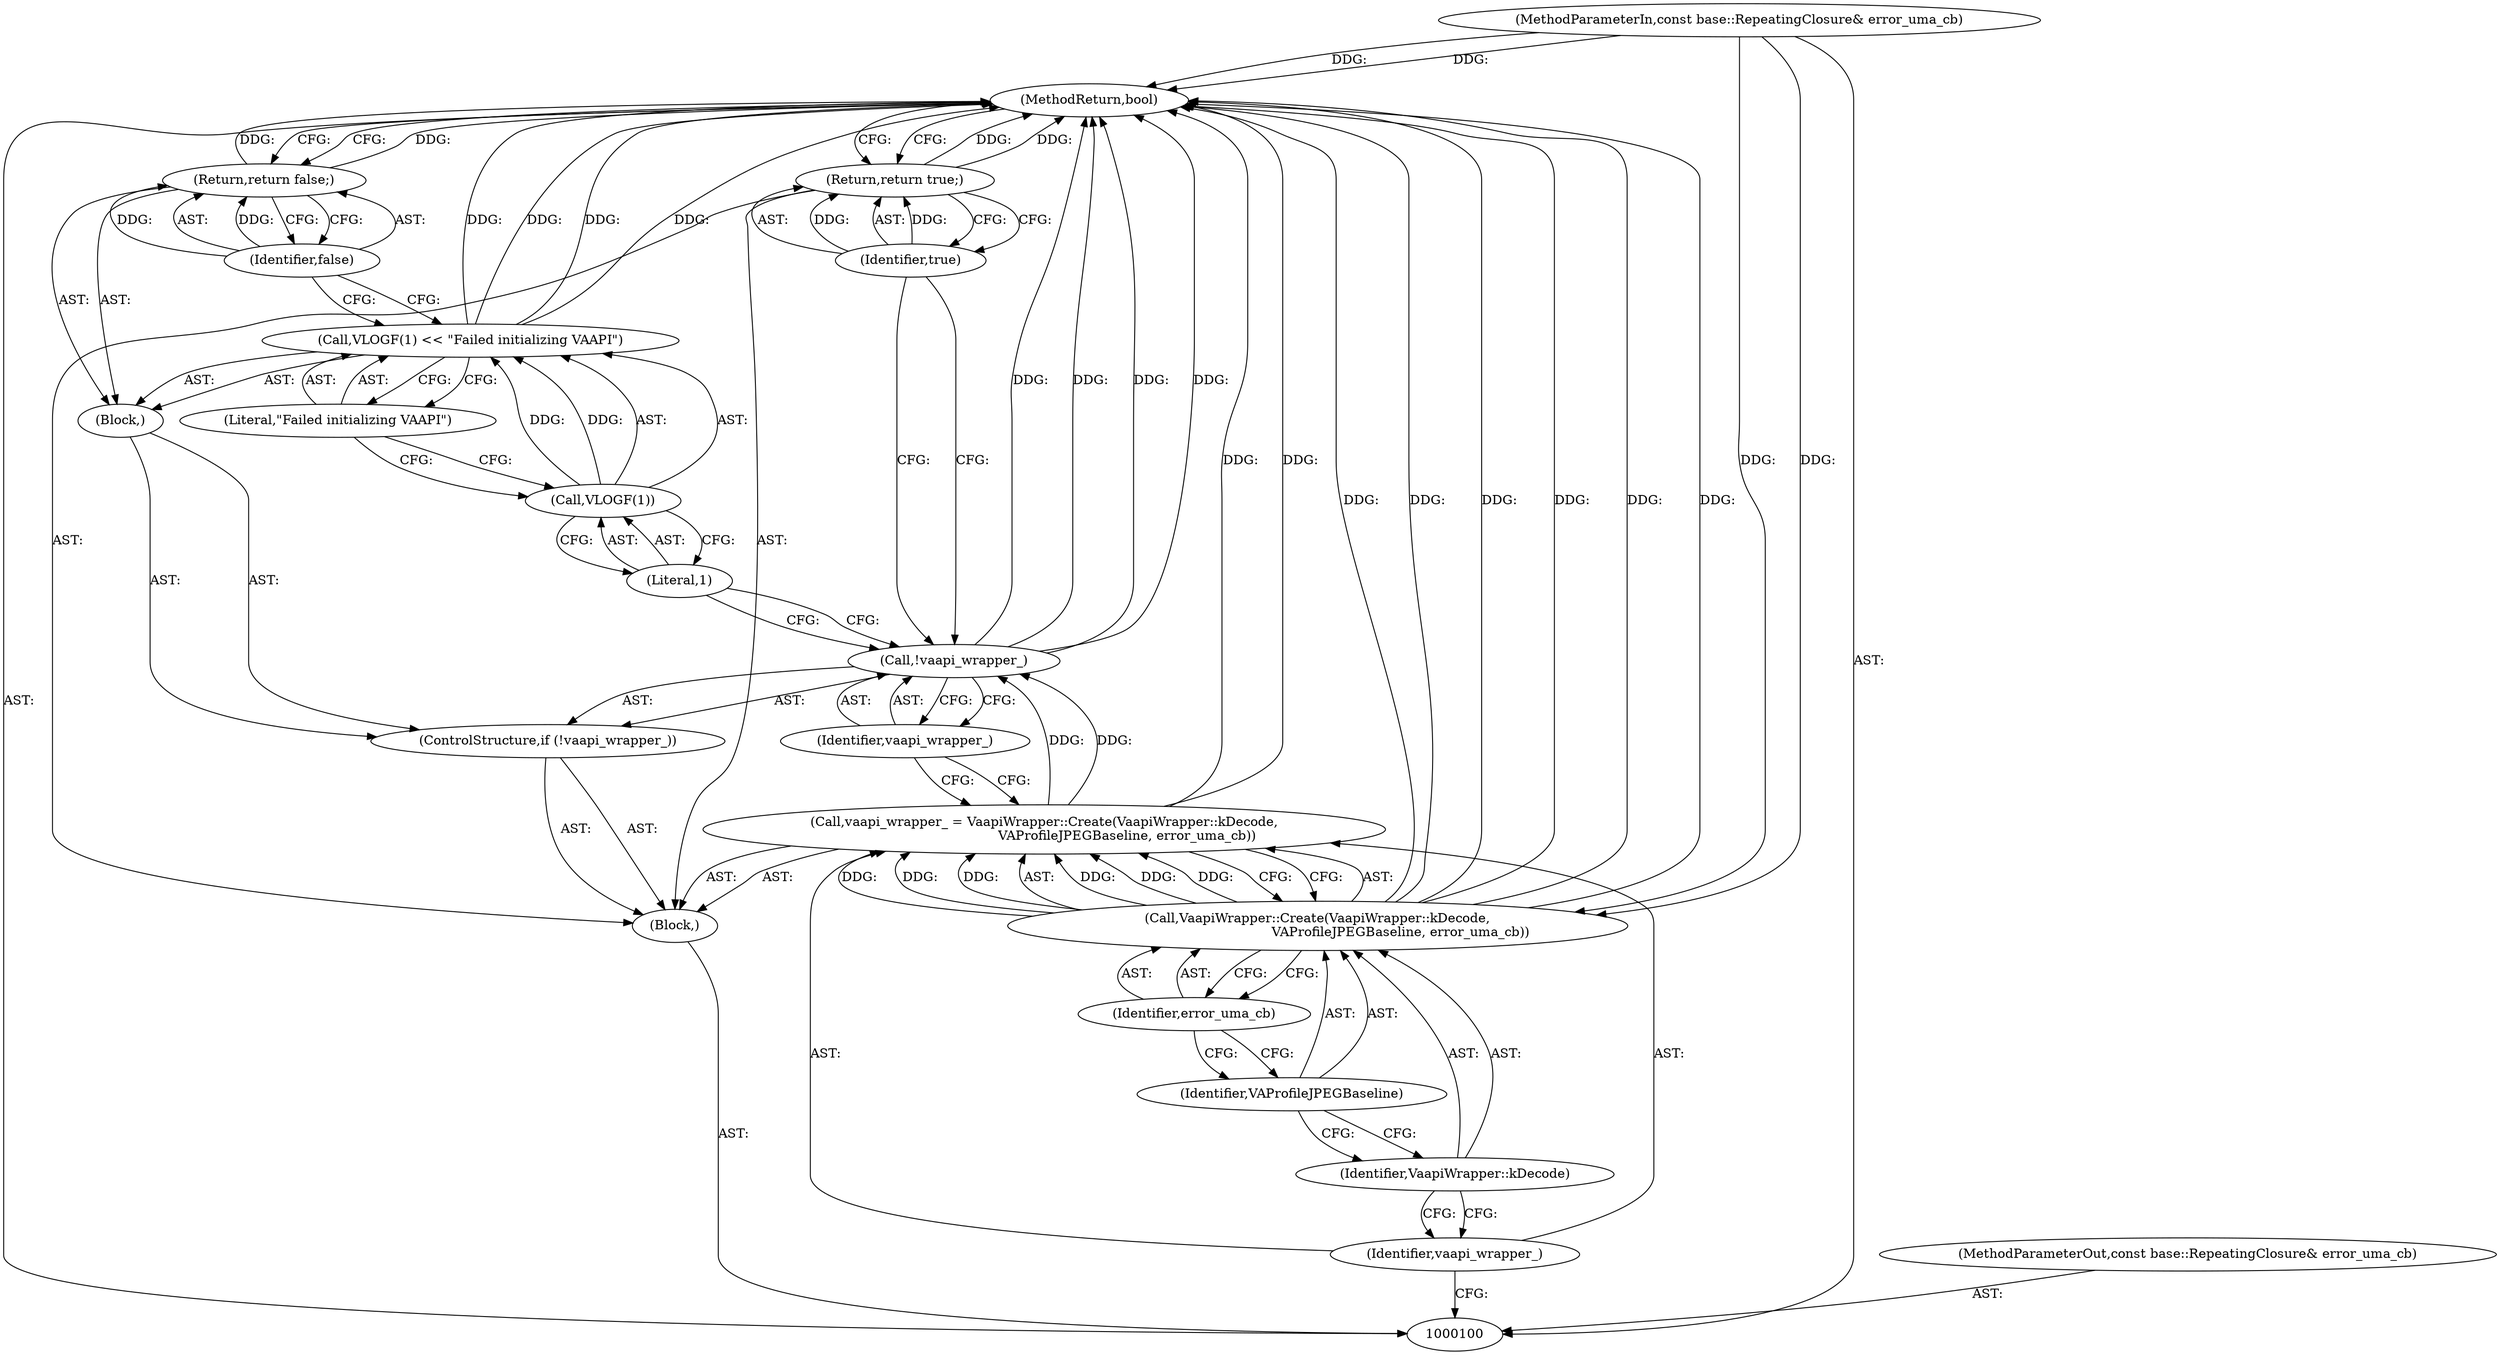 digraph "1_Chrome_f283cdf7c850f3db923a5303c7e01bd929d4117f" {
"1000121" [label="(MethodReturn,bool)"];
"1000101" [label="(MethodParameterIn,const base::RepeatingClosure& error_uma_cb)"];
"1000153" [label="(MethodParameterOut,const base::RepeatingClosure& error_uma_cb)"];
"1000102" [label="(Block,)"];
"1000105" [label="(Call,VaapiWrapper::Create(VaapiWrapper::kDecode,\n                                        VAProfileJPEGBaseline, error_uma_cb))"];
"1000103" [label="(Call,vaapi_wrapper_ = VaapiWrapper::Create(VaapiWrapper::kDecode,\n                                        VAProfileJPEGBaseline, error_uma_cb))"];
"1000104" [label="(Identifier,vaapi_wrapper_)"];
"1000106" [label="(Identifier,VaapiWrapper::kDecode)"];
"1000107" [label="(Identifier,VAProfileJPEGBaseline)"];
"1000108" [label="(Identifier,error_uma_cb)"];
"1000109" [label="(ControlStructure,if (!vaapi_wrapper_))"];
"1000112" [label="(Block,)"];
"1000110" [label="(Call,!vaapi_wrapper_)"];
"1000111" [label="(Identifier,vaapi_wrapper_)"];
"1000115" [label="(Literal,1)"];
"1000116" [label="(Literal,\"Failed initializing VAAPI\")"];
"1000113" [label="(Call,VLOGF(1) << \"Failed initializing VAAPI\")"];
"1000114" [label="(Call,VLOGF(1))"];
"1000118" [label="(Identifier,false)"];
"1000117" [label="(Return,return false;)"];
"1000119" [label="(Return,return true;)"];
"1000120" [label="(Identifier,true)"];
"1000121" -> "1000100"  [label="AST: "];
"1000121" -> "1000117"  [label="CFG: "];
"1000121" -> "1000119"  [label="CFG: "];
"1000117" -> "1000121"  [label="DDG: "];
"1000105" -> "1000121"  [label="DDG: "];
"1000105" -> "1000121"  [label="DDG: "];
"1000105" -> "1000121"  [label="DDG: "];
"1000103" -> "1000121"  [label="DDG: "];
"1000113" -> "1000121"  [label="DDG: "];
"1000113" -> "1000121"  [label="DDG: "];
"1000110" -> "1000121"  [label="DDG: "];
"1000110" -> "1000121"  [label="DDG: "];
"1000101" -> "1000121"  [label="DDG: "];
"1000119" -> "1000121"  [label="DDG: "];
"1000101" -> "1000100"  [label="AST: "];
"1000101" -> "1000121"  [label="DDG: "];
"1000101" -> "1000105"  [label="DDG: "];
"1000153" -> "1000100"  [label="AST: "];
"1000102" -> "1000100"  [label="AST: "];
"1000103" -> "1000102"  [label="AST: "];
"1000109" -> "1000102"  [label="AST: "];
"1000119" -> "1000102"  [label="AST: "];
"1000105" -> "1000103"  [label="AST: "];
"1000105" -> "1000108"  [label="CFG: "];
"1000106" -> "1000105"  [label="AST: "];
"1000107" -> "1000105"  [label="AST: "];
"1000108" -> "1000105"  [label="AST: "];
"1000103" -> "1000105"  [label="CFG: "];
"1000105" -> "1000121"  [label="DDG: "];
"1000105" -> "1000121"  [label="DDG: "];
"1000105" -> "1000121"  [label="DDG: "];
"1000105" -> "1000103"  [label="DDG: "];
"1000105" -> "1000103"  [label="DDG: "];
"1000105" -> "1000103"  [label="DDG: "];
"1000101" -> "1000105"  [label="DDG: "];
"1000103" -> "1000102"  [label="AST: "];
"1000103" -> "1000105"  [label="CFG: "];
"1000104" -> "1000103"  [label="AST: "];
"1000105" -> "1000103"  [label="AST: "];
"1000111" -> "1000103"  [label="CFG: "];
"1000103" -> "1000121"  [label="DDG: "];
"1000105" -> "1000103"  [label="DDG: "];
"1000105" -> "1000103"  [label="DDG: "];
"1000105" -> "1000103"  [label="DDG: "];
"1000103" -> "1000110"  [label="DDG: "];
"1000104" -> "1000103"  [label="AST: "];
"1000104" -> "1000100"  [label="CFG: "];
"1000106" -> "1000104"  [label="CFG: "];
"1000106" -> "1000105"  [label="AST: "];
"1000106" -> "1000104"  [label="CFG: "];
"1000107" -> "1000106"  [label="CFG: "];
"1000107" -> "1000105"  [label="AST: "];
"1000107" -> "1000106"  [label="CFG: "];
"1000108" -> "1000107"  [label="CFG: "];
"1000108" -> "1000105"  [label="AST: "];
"1000108" -> "1000107"  [label="CFG: "];
"1000105" -> "1000108"  [label="CFG: "];
"1000109" -> "1000102"  [label="AST: "];
"1000110" -> "1000109"  [label="AST: "];
"1000112" -> "1000109"  [label="AST: "];
"1000112" -> "1000109"  [label="AST: "];
"1000113" -> "1000112"  [label="AST: "];
"1000117" -> "1000112"  [label="AST: "];
"1000110" -> "1000109"  [label="AST: "];
"1000110" -> "1000111"  [label="CFG: "];
"1000111" -> "1000110"  [label="AST: "];
"1000115" -> "1000110"  [label="CFG: "];
"1000120" -> "1000110"  [label="CFG: "];
"1000110" -> "1000121"  [label="DDG: "];
"1000110" -> "1000121"  [label="DDG: "];
"1000103" -> "1000110"  [label="DDG: "];
"1000111" -> "1000110"  [label="AST: "];
"1000111" -> "1000103"  [label="CFG: "];
"1000110" -> "1000111"  [label="CFG: "];
"1000115" -> "1000114"  [label="AST: "];
"1000115" -> "1000110"  [label="CFG: "];
"1000114" -> "1000115"  [label="CFG: "];
"1000116" -> "1000113"  [label="AST: "];
"1000116" -> "1000114"  [label="CFG: "];
"1000113" -> "1000116"  [label="CFG: "];
"1000113" -> "1000112"  [label="AST: "];
"1000113" -> "1000116"  [label="CFG: "];
"1000114" -> "1000113"  [label="AST: "];
"1000116" -> "1000113"  [label="AST: "];
"1000118" -> "1000113"  [label="CFG: "];
"1000113" -> "1000121"  [label="DDG: "];
"1000113" -> "1000121"  [label="DDG: "];
"1000114" -> "1000113"  [label="DDG: "];
"1000114" -> "1000113"  [label="AST: "];
"1000114" -> "1000115"  [label="CFG: "];
"1000115" -> "1000114"  [label="AST: "];
"1000116" -> "1000114"  [label="CFG: "];
"1000114" -> "1000113"  [label="DDG: "];
"1000118" -> "1000117"  [label="AST: "];
"1000118" -> "1000113"  [label="CFG: "];
"1000117" -> "1000118"  [label="CFG: "];
"1000118" -> "1000117"  [label="DDG: "];
"1000117" -> "1000112"  [label="AST: "];
"1000117" -> "1000118"  [label="CFG: "];
"1000118" -> "1000117"  [label="AST: "];
"1000121" -> "1000117"  [label="CFG: "];
"1000117" -> "1000121"  [label="DDG: "];
"1000118" -> "1000117"  [label="DDG: "];
"1000119" -> "1000102"  [label="AST: "];
"1000119" -> "1000120"  [label="CFG: "];
"1000120" -> "1000119"  [label="AST: "];
"1000121" -> "1000119"  [label="CFG: "];
"1000119" -> "1000121"  [label="DDG: "];
"1000120" -> "1000119"  [label="DDG: "];
"1000120" -> "1000119"  [label="AST: "];
"1000120" -> "1000110"  [label="CFG: "];
"1000119" -> "1000120"  [label="CFG: "];
"1000120" -> "1000119"  [label="DDG: "];
}
